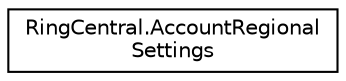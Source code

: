 digraph "Graphical Class Hierarchy"
{
 // LATEX_PDF_SIZE
  edge [fontname="Helvetica",fontsize="10",labelfontname="Helvetica",labelfontsize="10"];
  node [fontname="Helvetica",fontsize="10",shape=record];
  rankdir="LR";
  Node0 [label="RingCentral.AccountRegional\lSettings",height=0.2,width=0.4,color="black", fillcolor="white", style="filled",URL="$classRingCentral_1_1AccountRegionalSettings.html",tooltip="Account level region data (web service Auto-Receptionist settings)"];
}

